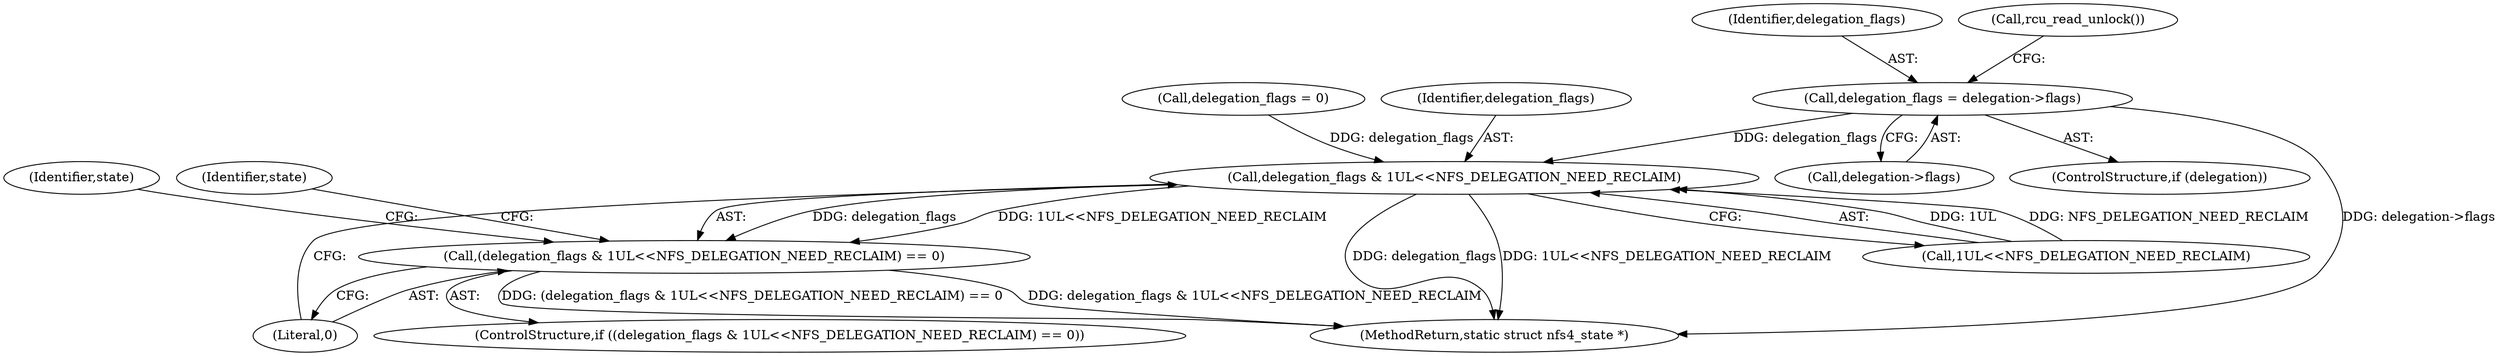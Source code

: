 digraph "0_linux_dc0b027dfadfcb8a5504f7d8052754bf8d501ab9_18@pointer" {
"1000200" [label="(Call,delegation_flags = delegation->flags)"];
"1000208" [label="(Call,delegation_flags & 1UL<<NFS_DELEGATION_NEED_RECLAIM)"];
"1000207" [label="(Call,(delegation_flags & 1UL<<NFS_DELEGATION_NEED_RECLAIM) == 0)"];
"1000187" [label="(Call,delegation_flags = 0)"];
"1000213" [label="(Literal,0)"];
"1000200" [label="(Call,delegation_flags = delegation->flags)"];
"1000209" [label="(Identifier,delegation_flags)"];
"1000201" [label="(Identifier,delegation_flags)"];
"1000207" [label="(Call,(delegation_flags & 1UL<<NFS_DELEGATION_NEED_RECLAIM) == 0)"];
"1000206" [label="(ControlStructure,if ((delegation_flags & 1UL<<NFS_DELEGATION_NEED_RECLAIM) == 0))"];
"1000267" [label="(MethodReturn,static struct nfs4_state *)"];
"1000202" [label="(Call,delegation->flags)"];
"1000205" [label="(Call,rcu_read_unlock())"];
"1000208" [label="(Call,delegation_flags & 1UL<<NFS_DELEGATION_NEED_RECLAIM)"];
"1000230" [label="(Identifier,state)"];
"1000198" [label="(ControlStructure,if (delegation))"];
"1000216" [label="(Identifier,state)"];
"1000210" [label="(Call,1UL<<NFS_DELEGATION_NEED_RECLAIM)"];
"1000200" -> "1000198"  [label="AST: "];
"1000200" -> "1000202"  [label="CFG: "];
"1000201" -> "1000200"  [label="AST: "];
"1000202" -> "1000200"  [label="AST: "];
"1000205" -> "1000200"  [label="CFG: "];
"1000200" -> "1000267"  [label="DDG: delegation->flags"];
"1000200" -> "1000208"  [label="DDG: delegation_flags"];
"1000208" -> "1000207"  [label="AST: "];
"1000208" -> "1000210"  [label="CFG: "];
"1000209" -> "1000208"  [label="AST: "];
"1000210" -> "1000208"  [label="AST: "];
"1000213" -> "1000208"  [label="CFG: "];
"1000208" -> "1000267"  [label="DDG: delegation_flags"];
"1000208" -> "1000267"  [label="DDG: 1UL<<NFS_DELEGATION_NEED_RECLAIM"];
"1000208" -> "1000207"  [label="DDG: delegation_flags"];
"1000208" -> "1000207"  [label="DDG: 1UL<<NFS_DELEGATION_NEED_RECLAIM"];
"1000187" -> "1000208"  [label="DDG: delegation_flags"];
"1000210" -> "1000208"  [label="DDG: 1UL"];
"1000210" -> "1000208"  [label="DDG: NFS_DELEGATION_NEED_RECLAIM"];
"1000207" -> "1000206"  [label="AST: "];
"1000207" -> "1000213"  [label="CFG: "];
"1000213" -> "1000207"  [label="AST: "];
"1000216" -> "1000207"  [label="CFG: "];
"1000230" -> "1000207"  [label="CFG: "];
"1000207" -> "1000267"  [label="DDG: delegation_flags & 1UL<<NFS_DELEGATION_NEED_RECLAIM"];
"1000207" -> "1000267"  [label="DDG: (delegation_flags & 1UL<<NFS_DELEGATION_NEED_RECLAIM) == 0"];
}
